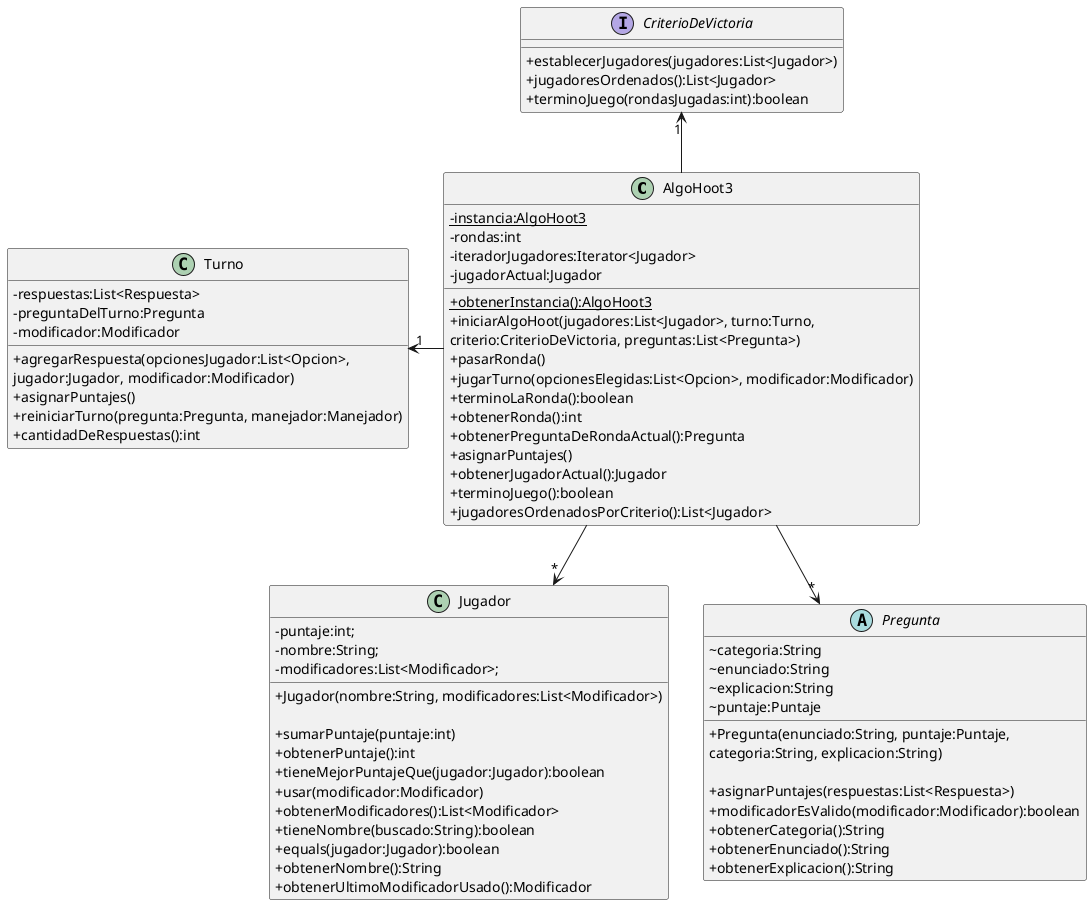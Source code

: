 @startuml ALGOHOOT3

skinparam classAttributeIconSize 0

class AlgoHoot3{
    - {static} instancia:AlgoHoot3
    - rondas:int
    - iteradorJugadores:Iterator<Jugador>
    - jugadorActual:Jugador


    + {static} obtenerInstancia():AlgoHoot3
    + iniciarAlgoHoot(jugadores:List<Jugador>, turno:Turno, \ncriterio:CriterioDeVictoria, preguntas:List<Pregunta>)
    + pasarRonda()
    + jugarTurno(opcionesElegidas:List<Opcion>, modificador:Modificador)
    + terminoLaRonda():boolean
    + obtenerRonda():int
    + obtenerPreguntaDeRondaActual():Pregunta
    + asignarPuntajes()
    + obtenerJugadorActual():Jugador
    + terminoJuego():boolean
    + jugadoresOrdenadosPorCriterio():List<Jugador>
}

interface CriterioDeVictoria{
    + establecerJugadores(jugadores:List<Jugador>)
    + jugadoresOrdenados():List<Jugador> 
    + terminoJuego(rondasJugadas:int):boolean
}

class Jugador{
    - puntaje:int;
    - nombre:String;
    - modificadores:List<Modificador>;
    
    + Jugador(nombre:String, modificadores:List<Modificador>)

    + sumarPuntaje(puntaje:int)
    + obtenerPuntaje():int
    + tieneMejorPuntajeQue(jugador:Jugador):boolean
    + usar(modificador:Modificador)
    + obtenerModificadores():List<Modificador>
    + tieneNombre(buscado:String):boolean
    + equals(jugador:Jugador):boolean
    + obtenerNombre():String
    + obtenerUltimoModificadorUsado():Modificador
}

abstract class Pregunta{
    ~ categoria:String
    ~ enunciado:String
    ~ explicacion:String
    ~ puntaje:Puntaje

    + Pregunta(enunciado:String, puntaje:Puntaje, \ncategoria:String, explicacion:String)

    + asignarPuntajes(respuestas:List<Respuesta>)
    + modificadorEsValido(modificador:Modificador):boolean
    + obtenerCategoria():String
    + obtenerEnunciado():String
    + obtenerExplicacion():String
}

class Turno{
    - respuestas:List<Respuesta>
    - preguntaDelTurno:Pregunta
    - modificador:Modificador

    + agregarRespuesta(opcionesJugador:List<Opcion>, \njugador:Jugador, modificador:Modificador)
    + asignarPuntajes()
    + reiniciarTurno(pregunta:Pregunta, manejador:Manejador)
    + cantidadDeRespuestas():int
}

AlgoHoot3 -down->"*" Jugador
AlgoHoot3 -down->"*" Pregunta
AlgoHoot3 -left->"1" Turno
AlgoHoot3 -up->"1" CriterioDeVictoria